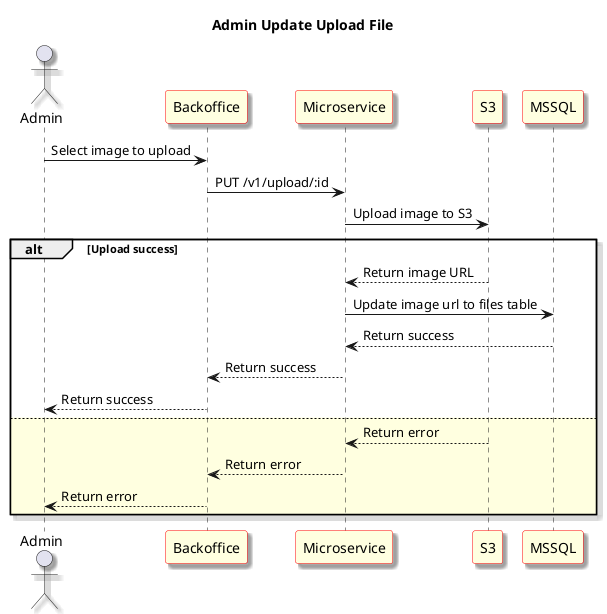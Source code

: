 @startuml Admin Update Upload File
skinparam shadowing true
skinparam sequence {
	ParticipantBackgroundColor LightYellow
	ParticipantBorderColor red
}
Title: Admin Update Upload File
actor "Admin" as User1
participant "Backoffice" as Frontend
participant "Microservice" as Microservice
participant "S3" as S3
participant "MSSQL" as Database

User1 -> Frontend: Select image to upload

Frontend -> Microservice: PUT /v1/upload/:id

Microservice -> S3: Upload image to S3

alt Upload success
	S3 --> Microservice: Return image URL
	Microservice -> Database: Update image url to files table

	Database --> Microservice: Return success

	Frontend <-- Microservice: Return success

	User1 <-- Frontend: Return success
else #LightYellow
	S3 --> Microservice: Return error
	Microservice --> Frontend: Return error
	User1 <-- Frontend: Return error
end


@enduml